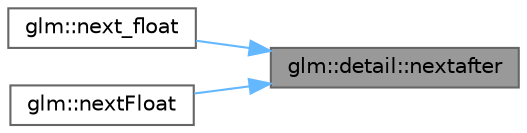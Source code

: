 digraph "glm::detail::nextafter"
{
 // LATEX_PDF_SIZE
  bgcolor="transparent";
  edge [fontname=Helvetica,fontsize=10,labelfontname=Helvetica,labelfontsize=10];
  node [fontname=Helvetica,fontsize=10,shape=box,height=0.2,width=0.4];
  rankdir="RL";
  Node1 [id="Node000001",label="glm::detail::nextafter",height=0.2,width=0.4,color="gray40", fillcolor="grey60", style="filled", fontcolor="black",tooltip=" "];
  Node1 -> Node2 [id="edge1_Node000001_Node000002",dir="back",color="steelblue1",style="solid",tooltip=" "];
  Node2 [id="Node000002",label="glm::next_float",height=0.2,width=0.4,color="grey40", fillcolor="white", style="filled",URL="$namespaceglm.html#a8f86f5b5c98f764869ad01e548aa7b88",tooltip=" "];
  Node1 -> Node3 [id="edge2_Node000001_Node000003",dir="back",color="steelblue1",style="solid",tooltip=" "];
  Node3 [id="Node000003",label="glm::nextFloat",height=0.2,width=0.4,color="grey40", fillcolor="white", style="filled",URL="$namespaceglm.html#a63cf8845314005e831be81d2a3fcbd00",tooltip=" "];
}
